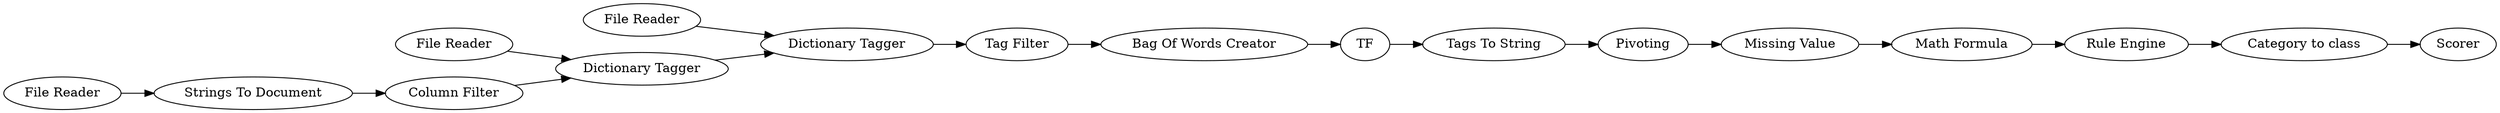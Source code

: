 digraph {
	"2405061122059208955_297" [label="Tags To String"]
	"2405061122059208955_305" [label="Bag Of Words Creator"]
	"2405061122059208955_313" [label="Missing Value"]
	"2405061122059208955_310" [label=Scorer]
	"2405061122059208955_304" [label="Tag Filter"]
	"2405061122059208955_289" [label="File Reader"]
	"2405061122059208955_275" [label="Category to class"]
	"2405061122059208955_308" [label="Math Formula"]
	"2405061122059208955_303" [label=TF]
	"2405061122059208955_302" [label=Pivoting]
	"2405061122059208955_291" [label="File Reader"]
	"2405061122059208955_292" [label="File Reader"]
	"2405061122059208955_316" [label="Dictionary Tagger"]
	"2405061122059208955_7" [label="Strings To Document"]
	"2405061122059208955_6" [label="Column Filter"]
	"2405061122059208955_315" [label="Dictionary Tagger"]
	"2405061122059208955_309" [label="Rule Engine"]
	"2405061122059208955_275" -> "2405061122059208955_310"
	"2405061122059208955_302" -> "2405061122059208955_313"
	"2405061122059208955_313" -> "2405061122059208955_308"
	"2405061122059208955_292" -> "2405061122059208955_316"
	"2405061122059208955_309" -> "2405061122059208955_275"
	"2405061122059208955_291" -> "2405061122059208955_315"
	"2405061122059208955_305" -> "2405061122059208955_303"
	"2405061122059208955_7" -> "2405061122059208955_6"
	"2405061122059208955_308" -> "2405061122059208955_309"
	"2405061122059208955_289" -> "2405061122059208955_7"
	"2405061122059208955_303" -> "2405061122059208955_297"
	"2405061122059208955_316" -> "2405061122059208955_304"
	"2405061122059208955_304" -> "2405061122059208955_305"
	"2405061122059208955_315" -> "2405061122059208955_316"
	"2405061122059208955_297" -> "2405061122059208955_302"
	"2405061122059208955_6" -> "2405061122059208955_315"
	rankdir=LR
}
